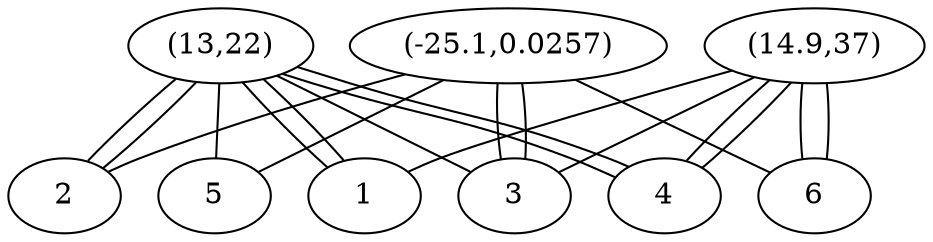 graph Hopper {
	1a [label = "(2.46,-0.636)"];
	1b [label = "(11,30)"];
	1c [label = "(14.3,30.4)"];
	2a [label = "(9.93,-1.75)"];
	2b [label = "(6.09,-17)"];
	2c [label = "(-3.23,22.7)"];
	3a [label = "(9.1,-14.7)"];
	3b [label = "(4.49,30.9)"];
	3c [label = "(11.7,11)"];
	4a [label = "(6.04,-19.9)"];
	4b [label = "(-13.1,11.5)"];
	4c [label = "(7.65,-19.2)"];
	5a [label = "(2.4,-23.2)"];
	5b [label = "(-22,3.25)"];
	5c [label = "(8.72,-21)"];
	6a [label = "(13,22)"];
	6b [label = "(-25.1,0.0257)"];
	6c [label = "(14.9,37)"];

	5a -- 4a;
	4a -- 5c;
	4a -- 4c;
	4a -- 2b;
	5c -- 4c;
	2b -- 3a;
	4c -- 3a;
	3a -- 2a;
	2a -- 1a;
	2a -- 3c;
	3c -- 6a;
	6a -- 1c;
	1c -- 6c;
	1c -- 1b;
	1b -- 3b;
	3b -- 2c;
	2c -- 4b;
	4b -- 5b;
	5b -- 6b;
}